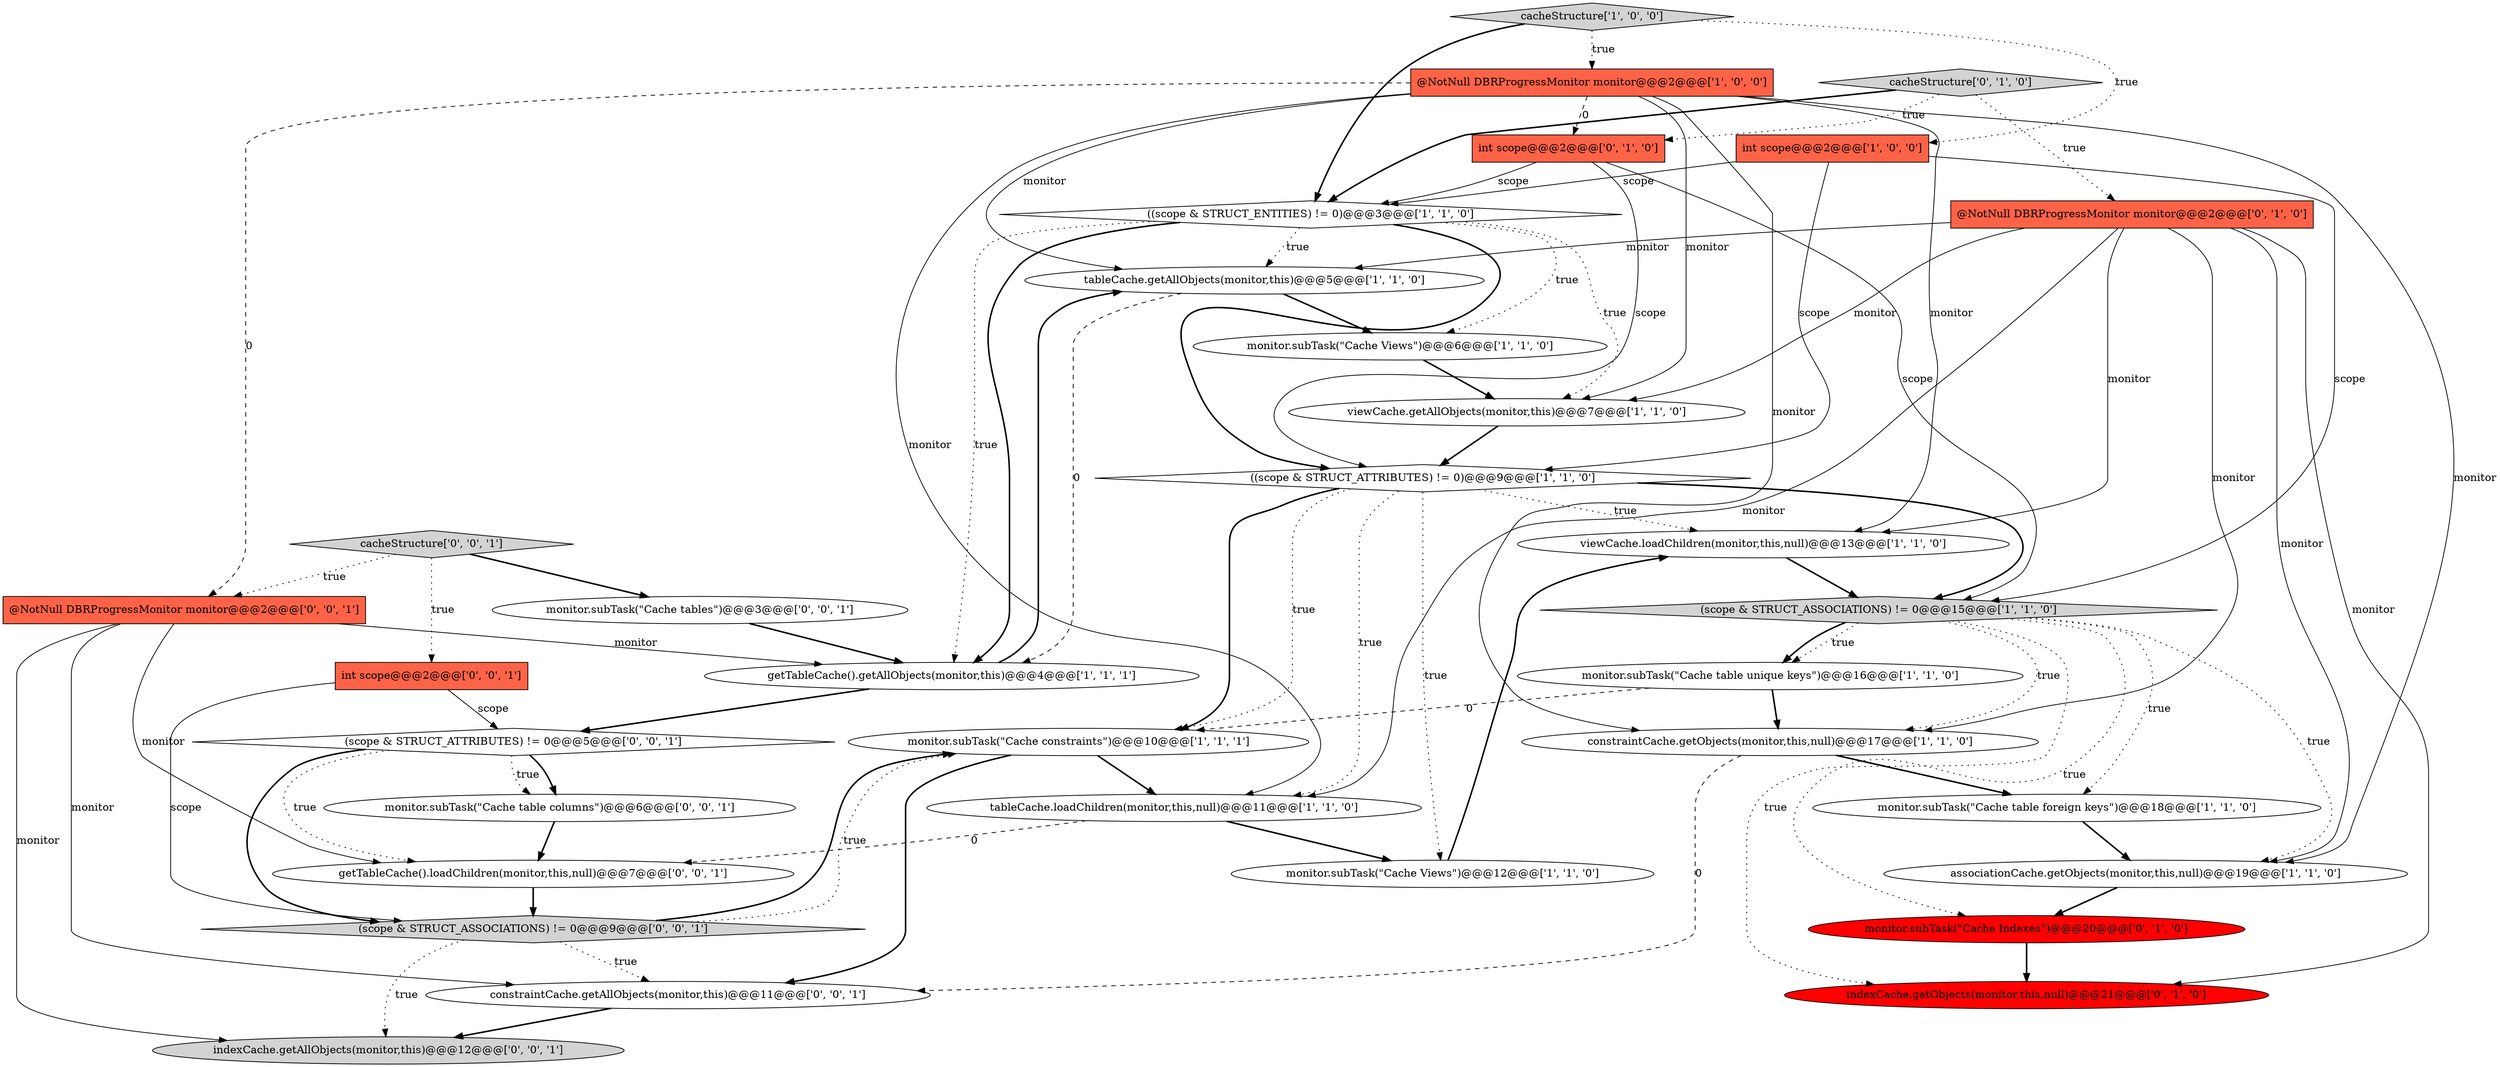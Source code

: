 digraph {
12 [style = filled, label = "viewCache.getAllObjects(monitor,this)@@@7@@@['1', '1', '0']", fillcolor = white, shape = ellipse image = "AAA0AAABBB1BBB"];
25 [style = filled, label = "@NotNull DBRProgressMonitor monitor@@@2@@@['0', '0', '1']", fillcolor = tomato, shape = box image = "AAA0AAABBB3BBB"];
14 [style = filled, label = "viewCache.loadChildren(monitor,this,null)@@@13@@@['1', '1', '0']", fillcolor = white, shape = ellipse image = "AAA0AAABBB1BBB"];
20 [style = filled, label = "monitor.subTask(\"Cache Indexes\")@@@20@@@['0', '1', '0']", fillcolor = red, shape = ellipse image = "AAA1AAABBB2BBB"];
2 [style = filled, label = "cacheStructure['1', '0', '0']", fillcolor = lightgray, shape = diamond image = "AAA0AAABBB1BBB"];
31 [style = filled, label = "monitor.subTask(\"Cache tables\")@@@3@@@['0', '0', '1']", fillcolor = white, shape = ellipse image = "AAA0AAABBB3BBB"];
3 [style = filled, label = "monitor.subTask(\"Cache Views\")@@@12@@@['1', '1', '0']", fillcolor = white, shape = ellipse image = "AAA0AAABBB1BBB"];
26 [style = filled, label = "getTableCache().loadChildren(monitor,this,null)@@@7@@@['0', '0', '1']", fillcolor = white, shape = ellipse image = "AAA0AAABBB3BBB"];
6 [style = filled, label = "tableCache.loadChildren(monitor,this,null)@@@11@@@['1', '1', '0']", fillcolor = white, shape = ellipse image = "AAA0AAABBB1BBB"];
4 [style = filled, label = "int scope@@@2@@@['1', '0', '0']", fillcolor = tomato, shape = box image = "AAA0AAABBB1BBB"];
28 [style = filled, label = "(scope & STRUCT_ASSOCIATIONS) != 0@@@9@@@['0', '0', '1']", fillcolor = lightgray, shape = diamond image = "AAA0AAABBB3BBB"];
29 [style = filled, label = "monitor.subTask(\"Cache table columns\")@@@6@@@['0', '0', '1']", fillcolor = white, shape = ellipse image = "AAA0AAABBB3BBB"];
22 [style = filled, label = "int scope@@@2@@@['0', '1', '0']", fillcolor = tomato, shape = box image = "AAA1AAABBB2BBB"];
1 [style = filled, label = "associationCache.getObjects(monitor,this,null)@@@19@@@['1', '1', '0']", fillcolor = white, shape = ellipse image = "AAA0AAABBB1BBB"];
7 [style = filled, label = "((scope & STRUCT_ATTRIBUTES) != 0)@@@9@@@['1', '1', '0']", fillcolor = white, shape = diamond image = "AAA0AAABBB1BBB"];
27 [style = filled, label = "cacheStructure['0', '0', '1']", fillcolor = lightgray, shape = diamond image = "AAA0AAABBB3BBB"];
16 [style = filled, label = "monitor.subTask(\"Cache constraints\")@@@10@@@['1', '1', '1']", fillcolor = white, shape = ellipse image = "AAA0AAABBB1BBB"];
5 [style = filled, label = "tableCache.getAllObjects(monitor,this)@@@5@@@['1', '1', '0']", fillcolor = white, shape = ellipse image = "AAA0AAABBB1BBB"];
0 [style = filled, label = "(scope & STRUCT_ASSOCIATIONS) != 0@@@15@@@['1', '1', '0']", fillcolor = lightgray, shape = diamond image = "AAA0AAABBB1BBB"];
18 [style = filled, label = "cacheStructure['0', '1', '0']", fillcolor = lightgray, shape = diamond image = "AAA0AAABBB2BBB"];
13 [style = filled, label = "getTableCache().getAllObjects(monitor,this)@@@4@@@['1', '1', '1']", fillcolor = white, shape = ellipse image = "AAA0AAABBB1BBB"];
24 [style = filled, label = "int scope@@@2@@@['0', '0', '1']", fillcolor = tomato, shape = box image = "AAA0AAABBB3BBB"];
30 [style = filled, label = "(scope & STRUCT_ATTRIBUTES) != 0@@@5@@@['0', '0', '1']", fillcolor = white, shape = diamond image = "AAA0AAABBB3BBB"];
11 [style = filled, label = "monitor.subTask(\"Cache Views\")@@@6@@@['1', '1', '0']", fillcolor = white, shape = ellipse image = "AAA0AAABBB1BBB"];
17 [style = filled, label = "monitor.subTask(\"Cache table foreign keys\")@@@18@@@['1', '1', '0']", fillcolor = white, shape = ellipse image = "AAA0AAABBB1BBB"];
8 [style = filled, label = "((scope & STRUCT_ENTITIES) != 0)@@@3@@@['1', '1', '0']", fillcolor = white, shape = diamond image = "AAA0AAABBB1BBB"];
21 [style = filled, label = "@NotNull DBRProgressMonitor monitor@@@2@@@['0', '1', '0']", fillcolor = tomato, shape = box image = "AAA0AAABBB2BBB"];
23 [style = filled, label = "indexCache.getAllObjects(monitor,this)@@@12@@@['0', '0', '1']", fillcolor = lightgray, shape = ellipse image = "AAA0AAABBB3BBB"];
15 [style = filled, label = "@NotNull DBRProgressMonitor monitor@@@2@@@['1', '0', '0']", fillcolor = tomato, shape = box image = "AAA1AAABBB1BBB"];
32 [style = filled, label = "constraintCache.getAllObjects(monitor,this)@@@11@@@['0', '0', '1']", fillcolor = white, shape = ellipse image = "AAA0AAABBB3BBB"];
9 [style = filled, label = "monitor.subTask(\"Cache table unique keys\")@@@16@@@['1', '1', '0']", fillcolor = white, shape = ellipse image = "AAA0AAABBB1BBB"];
19 [style = filled, label = "indexCache.getObjects(monitor,this,null)@@@21@@@['0', '1', '0']", fillcolor = red, shape = ellipse image = "AAA1AAABBB2BBB"];
10 [style = filled, label = "constraintCache.getObjects(monitor,this,null)@@@17@@@['1', '1', '0']", fillcolor = white, shape = ellipse image = "AAA0AAABBB1BBB"];
6->3 [style = bold, label=""];
32->23 [style = bold, label=""];
0->19 [style = dotted, label="true"];
2->15 [style = dotted, label="true"];
28->16 [style = dotted, label="true"];
1->20 [style = bold, label=""];
10->17 [style = bold, label=""];
9->10 [style = bold, label=""];
15->6 [style = solid, label="monitor"];
30->29 [style = bold, label=""];
12->7 [style = bold, label=""];
15->22 [style = dashed, label="0"];
22->0 [style = solid, label="scope"];
15->25 [style = dashed, label="0"];
30->28 [style = bold, label=""];
10->32 [style = dashed, label="0"];
6->26 [style = dashed, label="0"];
7->16 [style = bold, label=""];
7->16 [style = dotted, label="true"];
26->28 [style = bold, label=""];
21->12 [style = solid, label="monitor"];
7->6 [style = dotted, label="true"];
27->25 [style = dotted, label="true"];
0->10 [style = dotted, label="true"];
16->6 [style = bold, label=""];
27->31 [style = bold, label=""];
22->8 [style = solid, label="scope"];
11->12 [style = bold, label=""];
7->0 [style = bold, label=""];
27->24 [style = dotted, label="true"];
16->32 [style = bold, label=""];
29->26 [style = bold, label=""];
30->29 [style = dotted, label="true"];
25->32 [style = solid, label="monitor"];
8->12 [style = dotted, label="true"];
15->10 [style = solid, label="monitor"];
13->5 [style = bold, label=""];
28->23 [style = dotted, label="true"];
5->11 [style = bold, label=""];
4->7 [style = solid, label="scope"];
20->19 [style = bold, label=""];
25->26 [style = solid, label="monitor"];
15->12 [style = solid, label="monitor"];
21->14 [style = solid, label="monitor"];
24->30 [style = solid, label="scope"];
5->13 [style = dashed, label="0"];
21->5 [style = solid, label="monitor"];
9->16 [style = dashed, label="0"];
17->1 [style = bold, label=""];
15->14 [style = solid, label="monitor"];
21->10 [style = solid, label="monitor"];
25->13 [style = solid, label="monitor"];
31->13 [style = bold, label=""];
21->1 [style = solid, label="monitor"];
18->21 [style = dotted, label="true"];
28->32 [style = dotted, label="true"];
4->8 [style = solid, label="scope"];
2->4 [style = dotted, label="true"];
4->0 [style = solid, label="scope"];
8->11 [style = dotted, label="true"];
8->13 [style = dotted, label="true"];
18->8 [style = bold, label=""];
24->28 [style = solid, label="scope"];
0->9 [style = dotted, label="true"];
8->13 [style = bold, label=""];
0->1 [style = dotted, label="true"];
15->1 [style = solid, label="monitor"];
18->22 [style = dotted, label="true"];
0->9 [style = bold, label=""];
15->5 [style = solid, label="monitor"];
3->14 [style = bold, label=""];
0->20 [style = dotted, label="true"];
21->19 [style = solid, label="monitor"];
30->26 [style = dotted, label="true"];
13->30 [style = bold, label=""];
28->16 [style = bold, label=""];
8->7 [style = bold, label=""];
14->0 [style = bold, label=""];
21->6 [style = solid, label="monitor"];
8->5 [style = dotted, label="true"];
7->3 [style = dotted, label="true"];
0->17 [style = dotted, label="true"];
22->7 [style = solid, label="scope"];
2->8 [style = bold, label=""];
25->23 [style = solid, label="monitor"];
7->14 [style = dotted, label="true"];
}
